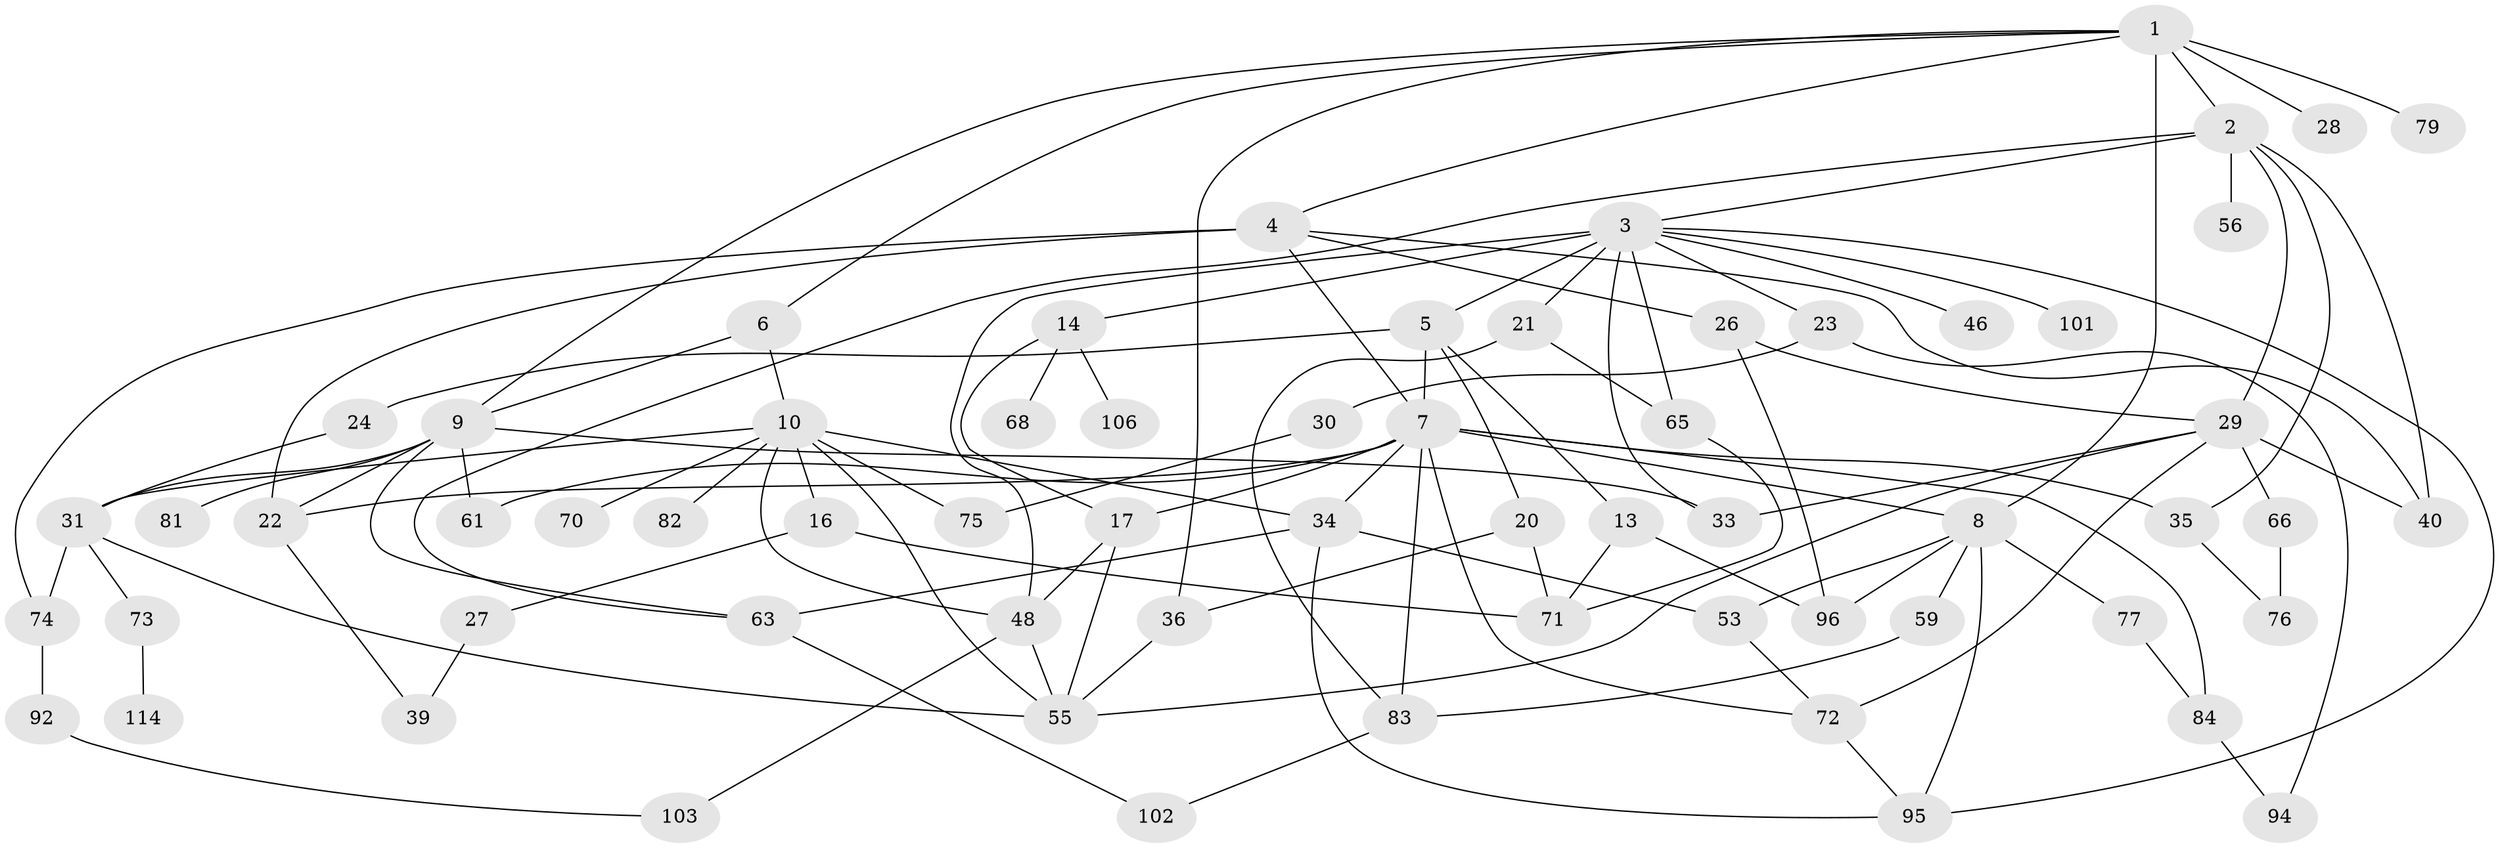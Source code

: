 // original degree distribution, {9: 0.015625, 7: 0.0078125, 6: 0.03125, 5: 0.046875, 3: 0.21875, 4: 0.15625, 8: 0.0078125, 2: 0.3046875, 1: 0.2109375}
// Generated by graph-tools (version 1.1) at 2025/13/03/09/25 04:13:33]
// undirected, 64 vertices, 111 edges
graph export_dot {
graph [start="1"]
  node [color=gray90,style=filled];
  1;
  2;
  3 [super="+11"];
  4;
  5;
  6;
  7 [super="+12"];
  8 [super="+85+47"];
  9 [super="+25"];
  10 [super="+15"];
  13 [super="+42"];
  14;
  16;
  17 [super="+125+58"];
  20 [super="+64"];
  21 [super="+99+104"];
  22 [super="+91"];
  23;
  24 [super="+45"];
  26;
  27;
  28 [super="+54+50"];
  29 [super="+90+32"];
  30 [super="+51"];
  31 [super="+37+41"];
  33 [super="+38+115"];
  34 [super="+100+52"];
  35;
  36 [super="+44"];
  39;
  40 [super="+123+62+88"];
  46;
  48 [super="+69+116"];
  53 [super="+93"];
  55 [super="+78+110+105"];
  56;
  59 [super="+60+108"];
  61;
  63;
  65 [super="+112"];
  66 [super="+117"];
  68;
  70;
  71 [super="+128"];
  72;
  73;
  74;
  75;
  76 [super="+122"];
  77;
  79;
  81;
  82;
  83;
  84 [super="+111"];
  92;
  94 [super="+98"];
  95;
  96;
  101;
  102 [super="+124+126"];
  103;
  106;
  114;
  1 -- 2;
  1 -- 4;
  1 -- 6;
  1 -- 8 [weight=2];
  1 -- 9;
  1 -- 28;
  1 -- 79;
  1 -- 36;
  2 -- 3;
  2 -- 35;
  2 -- 56;
  2 -- 63;
  2 -- 29;
  2 -- 40;
  3 -- 5;
  3 -- 21 [weight=2];
  3 -- 23;
  3 -- 33;
  3 -- 65;
  3 -- 101;
  3 -- 14;
  3 -- 46;
  3 -- 48;
  3 -- 95;
  4 -- 22;
  4 -- 26;
  4 -- 74;
  4 -- 40;
  4 -- 7;
  5 -- 7;
  5 -- 13;
  5 -- 20;
  5 -- 24;
  6 -- 10;
  6 -- 9;
  7 -- 22;
  7 -- 34;
  7 -- 35;
  7 -- 72;
  7 -- 17;
  7 -- 83;
  7 -- 84;
  7 -- 61;
  7 -- 8;
  8 -- 59;
  8 -- 77;
  8 -- 96;
  8 -- 95;
  8 -- 53;
  9 -- 61;
  9 -- 81;
  9 -- 22;
  9 -- 31;
  9 -- 63;
  9 -- 33;
  10 -- 34 [weight=2];
  10 -- 48;
  10 -- 70;
  10 -- 82;
  10 -- 75;
  10 -- 31;
  10 -- 16;
  10 -- 55;
  13 -- 96;
  13 -- 71;
  14 -- 17;
  14 -- 68;
  14 -- 106;
  16 -- 27;
  16 -- 71;
  17 -- 55;
  17 -- 48;
  20 -- 36;
  20 -- 71;
  21 -- 83;
  21 -- 65;
  22 -- 39;
  23 -- 30;
  23 -- 94;
  24 -- 31;
  26 -- 29;
  26 -- 96;
  27 -- 39;
  29 -- 40;
  29 -- 72;
  29 -- 55;
  29 -- 33;
  29 -- 66;
  30 -- 75;
  31 -- 74;
  31 -- 73;
  31 -- 55;
  34 -- 95;
  34 -- 63;
  34 -- 53;
  35 -- 76;
  36 -- 55;
  48 -- 103;
  48 -- 55;
  53 -- 72;
  59 -- 83;
  63 -- 102;
  65 -- 71;
  66 -- 76;
  72 -- 95;
  73 -- 114;
  74 -- 92;
  77 -- 84;
  83 -- 102;
  84 -- 94;
  92 -- 103;
}
